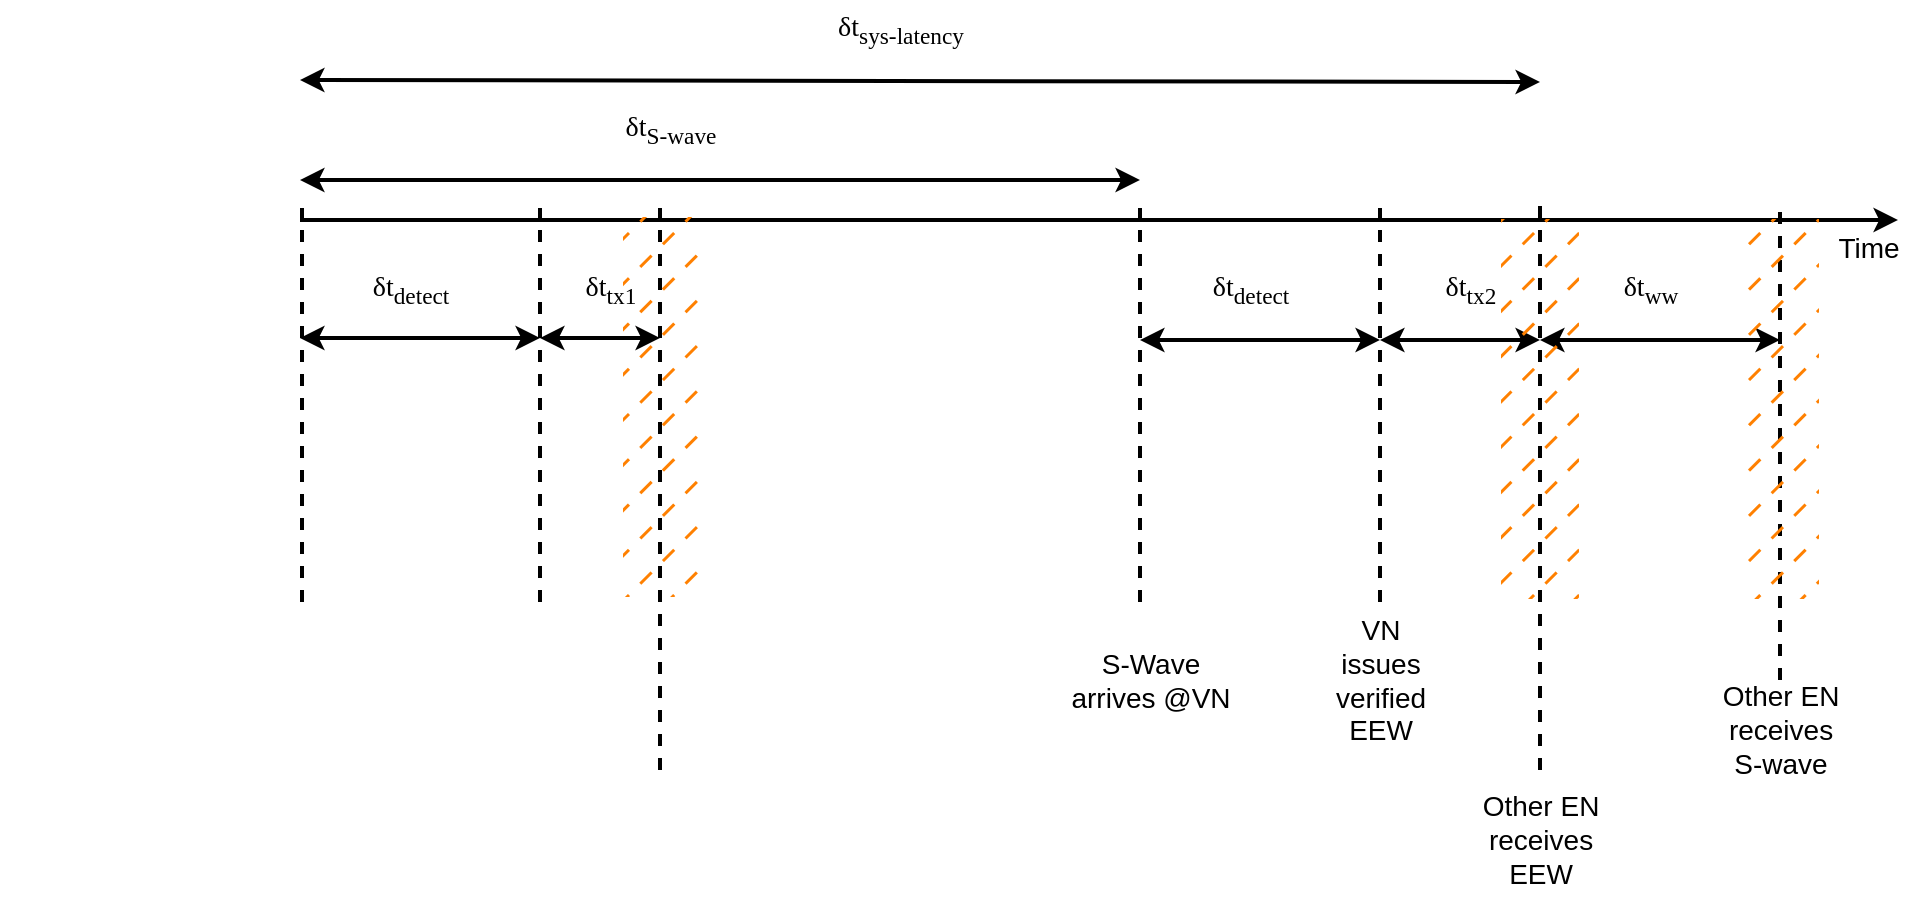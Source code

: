 <mxfile version="24.7.12">
  <diagram name="Page-1" id="aeAW5_11bxjghpqHMXWK">
    <mxGraphModel dx="1725" dy="451" grid="1" gridSize="10" guides="1" tooltips="1" connect="1" arrows="1" fold="1" page="1" pageScale="1" pageWidth="850" pageHeight="1100" math="0" shadow="0">
      <root>
        <mxCell id="0" />
        <mxCell id="1" parent="0" />
        <mxCell id="Bie_e7GvbdLS7ZLmAmvj-1" value="" style="endArrow=classic;html=1;rounded=0;strokeWidth=2;" edge="1" parent="1">
          <mxGeometry width="50" height="50" relative="1" as="geometry">
            <mxPoint x="100" y="330" as="sourcePoint" />
            <mxPoint x="899" y="330" as="targetPoint" />
          </mxGeometry>
        </mxCell>
        <mxCell id="Bie_e7GvbdLS7ZLmAmvj-2" value="Time" style="text;html=1;align=center;verticalAlign=middle;resizable=0;points=[];autosize=1;strokeColor=none;fillColor=none;strokeWidth=3;fontSize=14;" vertex="1" parent="1">
          <mxGeometry x="859" y="329" width="50" height="30" as="geometry" />
        </mxCell>
        <mxCell id="Bie_e7GvbdLS7ZLmAmvj-5" value="" style="endArrow=none;dashed=1;html=1;rounded=0;strokeWidth=2;" edge="1" parent="1">
          <mxGeometry width="50" height="50" relative="1" as="geometry">
            <mxPoint x="840" y="560" as="sourcePoint" />
            <mxPoint x="840" y="324" as="targetPoint" />
          </mxGeometry>
        </mxCell>
        <mxCell id="Bie_e7GvbdLS7ZLmAmvj-6" value="" style="endArrow=none;dashed=1;html=1;rounded=0;strokeWidth=2;" edge="1" parent="1">
          <mxGeometry width="50" height="50" relative="1" as="geometry">
            <mxPoint x="720" y="605" as="sourcePoint" />
            <mxPoint x="720" y="323" as="targetPoint" />
          </mxGeometry>
        </mxCell>
        <mxCell id="Bie_e7GvbdLS7ZLmAmvj-7" value="" style="endArrow=none;dashed=1;html=1;rounded=0;strokeWidth=2;" edge="1" parent="1">
          <mxGeometry width="50" height="50" relative="1" as="geometry">
            <mxPoint x="640" y="521" as="sourcePoint" />
            <mxPoint x="640" y="324" as="targetPoint" />
          </mxGeometry>
        </mxCell>
        <mxCell id="Bie_e7GvbdLS7ZLmAmvj-8" value="" style="endArrow=none;dashed=1;html=1;rounded=0;strokeWidth=2;" edge="1" parent="1">
          <mxGeometry width="50" height="50" relative="1" as="geometry">
            <mxPoint x="520" y="521" as="sourcePoint" />
            <mxPoint x="520" y="324" as="targetPoint" />
          </mxGeometry>
        </mxCell>
        <mxCell id="Bie_e7GvbdLS7ZLmAmvj-15" value="" style="endArrow=none;dashed=1;html=1;rounded=0;strokeWidth=2;" edge="1" parent="1">
          <mxGeometry width="50" height="50" relative="1" as="geometry">
            <mxPoint x="280" y="605" as="sourcePoint" />
            <mxPoint x="280" y="324" as="targetPoint" />
          </mxGeometry>
        </mxCell>
        <mxCell id="Bie_e7GvbdLS7ZLmAmvj-16" value="" style="endArrow=none;dashed=1;html=1;rounded=0;strokeWidth=2;" edge="1" parent="1">
          <mxGeometry width="50" height="50" relative="1" as="geometry">
            <mxPoint x="220" y="521" as="sourcePoint" />
            <mxPoint x="220" y="324" as="targetPoint" />
          </mxGeometry>
        </mxCell>
        <mxCell id="Bie_e7GvbdLS7ZLmAmvj-17" value="" style="endArrow=none;dashed=1;html=1;rounded=0;strokeWidth=2;" edge="1" parent="1">
          <mxGeometry width="50" height="50" relative="1" as="geometry">
            <mxPoint x="101" y="521" as="sourcePoint" />
            <mxPoint x="101" y="324" as="targetPoint" />
          </mxGeometry>
        </mxCell>
        <mxCell id="Bie_e7GvbdLS7ZLmAmvj-18" value="" style="endArrow=classic;startArrow=classic;html=1;rounded=0;strokeWidth=2;" edge="1" parent="1">
          <mxGeometry width="50" height="50" relative="1" as="geometry">
            <mxPoint x="100" y="310" as="sourcePoint" />
            <mxPoint x="520" y="310" as="targetPoint" />
          </mxGeometry>
        </mxCell>
        <mxCell id="Bie_e7GvbdLS7ZLmAmvj-19" value="" style="endArrow=classic;startArrow=classic;html=1;rounded=0;strokeWidth=2;" edge="1" parent="1">
          <mxGeometry width="50" height="50" relative="1" as="geometry">
            <mxPoint x="100" y="260" as="sourcePoint" />
            <mxPoint x="720" y="261" as="targetPoint" />
          </mxGeometry>
        </mxCell>
        <mxCell id="Bie_e7GvbdLS7ZLmAmvj-20" value="" style="endArrow=classic;startArrow=classic;html=1;rounded=0;strokeWidth=2;" edge="1" parent="1">
          <mxGeometry width="50" height="50" relative="1" as="geometry">
            <mxPoint x="220" y="389" as="sourcePoint" />
            <mxPoint x="280" y="389" as="targetPoint" />
            <Array as="points">
              <mxPoint x="250" y="389" />
            </Array>
          </mxGeometry>
        </mxCell>
        <mxCell id="Bie_e7GvbdLS7ZLmAmvj-21" value="" style="endArrow=classic;startArrow=classic;html=1;rounded=0;strokeWidth=2;" edge="1" parent="1">
          <mxGeometry width="50" height="50" relative="1" as="geometry">
            <mxPoint x="100" y="389" as="sourcePoint" />
            <mxPoint x="220" y="389" as="targetPoint" />
            <Array as="points">
              <mxPoint x="120" y="389" />
            </Array>
          </mxGeometry>
        </mxCell>
        <mxCell id="Bie_e7GvbdLS7ZLmAmvj-22" value="" style="endArrow=classic;startArrow=classic;html=1;rounded=0;strokeWidth=2;" edge="1" parent="1">
          <mxGeometry width="50" height="50" relative="1" as="geometry">
            <mxPoint x="520" y="390" as="sourcePoint" />
            <mxPoint x="640" y="390" as="targetPoint" />
            <Array as="points">
              <mxPoint x="550" y="390" />
            </Array>
          </mxGeometry>
        </mxCell>
        <mxCell id="Bie_e7GvbdLS7ZLmAmvj-23" value="" style="endArrow=classic;startArrow=classic;html=1;rounded=0;strokeWidth=2;" edge="1" parent="1">
          <mxGeometry width="50" height="50" relative="1" as="geometry">
            <mxPoint x="720" y="390" as="sourcePoint" />
            <mxPoint x="840" y="390" as="targetPoint" />
            <Array as="points">
              <mxPoint x="750" y="390" />
            </Array>
          </mxGeometry>
        </mxCell>
        <mxCell id="Bie_e7GvbdLS7ZLmAmvj-24" value="" style="endArrow=classic;startArrow=classic;html=1;rounded=0;strokeWidth=2;" edge="1" parent="1">
          <mxGeometry width="50" height="50" relative="1" as="geometry">
            <mxPoint x="640" y="390" as="sourcePoint" />
            <mxPoint x="720" y="390" as="targetPoint" />
            <Array as="points">
              <mxPoint x="670" y="390" />
            </Array>
          </mxGeometry>
        </mxCell>
        <mxCell id="Bie_e7GvbdLS7ZLmAmvj-25" value="&amp;nbsp;" style="text;whiteSpace=wrap;html=1;" vertex="1" parent="1">
          <mxGeometry x="-50" y="430" width="40" height="40" as="geometry" />
        </mxCell>
        <mxCell id="Bie_e7GvbdLS7ZLmAmvj-27" value="&lt;font style=&quot;font-size: 14px;&quot;&gt;δt&lt;sub&gt;ww&lt;/sub&gt;&lt;/font&gt;" style="text;html=1;align=center;verticalAlign=middle;resizable=0;points=[];autosize=1;strokeColor=none;fillColor=none;fontFamily=Tahoma;fontSize=14;" vertex="1" parent="1">
          <mxGeometry x="745" y="350" width="60" height="30" as="geometry" />
        </mxCell>
        <mxCell id="Bie_e7GvbdLS7ZLmAmvj-28" value="&lt;font style=&quot;font-size: 14px;&quot;&gt;δt&lt;sub&gt;tx2&lt;/sub&gt;&lt;/font&gt;" style="text;html=1;align=center;verticalAlign=middle;resizable=0;points=[];autosize=1;strokeColor=none;fillColor=none;fontFamily=Tahoma;fontSize=14;" vertex="1" parent="1">
          <mxGeometry x="660" y="350" width="50" height="30" as="geometry" />
        </mxCell>
        <mxCell id="Bie_e7GvbdLS7ZLmAmvj-29" value="&lt;font style=&quot;font-size: 14px;&quot;&gt;δt&lt;sub&gt;detect&lt;/sub&gt;&lt;/font&gt;" style="text;html=1;align=center;verticalAlign=middle;resizable=0;points=[];autosize=1;strokeColor=none;fillColor=none;fontFamily=Tahoma;fontSize=14;" vertex="1" parent="1">
          <mxGeometry x="540" y="350" width="70" height="30" as="geometry" />
        </mxCell>
        <mxCell id="Bie_e7GvbdLS7ZLmAmvj-30" value="&lt;font style=&quot;font-size: 14px;&quot;&gt;δt&lt;sub&gt;tx1&lt;/sub&gt;&lt;/font&gt;" style="text;html=1;align=center;verticalAlign=middle;resizable=0;points=[];autosize=1;strokeColor=none;fillColor=none;fontFamily=Tahoma;fontSize=14;" vertex="1" parent="1">
          <mxGeometry x="230" y="350" width="50" height="30" as="geometry" />
        </mxCell>
        <mxCell id="Bie_e7GvbdLS7ZLmAmvj-31" value="&lt;font style=&quot;font-size: 14px;&quot;&gt;δt&lt;sub&gt;detect&lt;/sub&gt;&lt;/font&gt;" style="text;html=1;align=center;verticalAlign=middle;resizable=0;points=[];autosize=1;strokeColor=none;fillColor=none;fontFamily=Tahoma;fontSize=14;" vertex="1" parent="1">
          <mxGeometry x="120" y="350" width="70" height="30" as="geometry" />
        </mxCell>
        <mxCell id="Bie_e7GvbdLS7ZLmAmvj-32" value="&lt;font style=&quot;font-size: 14px;&quot;&gt;δt&lt;sub&gt;S-wave&lt;/sub&gt;&lt;/font&gt;" style="text;html=1;align=center;verticalAlign=middle;resizable=0;points=[];autosize=1;strokeColor=none;fillColor=none;fontFamily=Tahoma;fontSize=14;" vertex="1" parent="1">
          <mxGeometry x="245" y="270" width="80" height="30" as="geometry" />
        </mxCell>
        <mxCell id="Bie_e7GvbdLS7ZLmAmvj-33" value="&lt;font style=&quot;font-size: 14px;&quot;&gt;δt&lt;sub&gt;sys-latency&lt;/sub&gt;&lt;/font&gt;" style="text;html=1;align=center;verticalAlign=middle;resizable=0;points=[];autosize=1;strokeColor=none;fillColor=none;fontFamily=Tahoma;fontSize=14;" vertex="1" parent="1">
          <mxGeometry x="350" y="220" width="100" height="30" as="geometry" />
        </mxCell>
        <mxCell id="Bie_e7GvbdLS7ZLmAmvj-34" value="" style="rounded=0;whiteSpace=wrap;html=1;fillStyle=dashed;fillColor=#FF8000;strokeColor=none;dashed=1;dashPattern=1 4;rotation=-90;gradientColor=none;direction=south;allowArrows=1;" vertex="1" parent="1">
          <mxGeometry x="745" y="405" width="190" height="38.99" as="geometry" />
        </mxCell>
        <mxCell id="Bie_e7GvbdLS7ZLmAmvj-39" value="" style="rounded=0;whiteSpace=wrap;html=1;fillStyle=dashed;fillColor=#FF8000;strokeColor=none;dashed=1;dashPattern=1 4;rotation=-90;gradientColor=none;direction=south;allowArrows=1;" vertex="1" parent="1">
          <mxGeometry x="625" y="405" width="190" height="38.99" as="geometry" />
        </mxCell>
        <mxCell id="Bie_e7GvbdLS7ZLmAmvj-40" value="" style="rounded=0;whiteSpace=wrap;html=1;fillStyle=dashed;fillColor=#FF8000;strokeColor=none;dashed=1;dashPattern=1 4;rotation=-90;gradientColor=none;direction=south;allowArrows=1;" vertex="1" parent="1">
          <mxGeometry x="186" y="404" width="190" height="38.99" as="geometry" />
        </mxCell>
        <mxCell id="Bie_e7GvbdLS7ZLmAmvj-42" value="Other EN&lt;br&gt;receives&lt;br&gt;S-wave" style="text;html=1;align=center;verticalAlign=middle;resizable=0;points=[];autosize=1;strokeColor=none;fillColor=none;strokeWidth=3;fontSize=14;" vertex="1" parent="1">
          <mxGeometry x="800" y="555" width="80" height="60" as="geometry" />
        </mxCell>
        <mxCell id="Bie_e7GvbdLS7ZLmAmvj-43" value="Other EN&lt;br&gt;receives&lt;br&gt;EEW" style="text;html=1;align=center;verticalAlign=middle;resizable=0;points=[];autosize=1;strokeColor=none;fillColor=none;strokeWidth=3;fontSize=14;" vertex="1" parent="1">
          <mxGeometry x="680" y="610" width="80" height="60" as="geometry" />
        </mxCell>
        <mxCell id="Bie_e7GvbdLS7ZLmAmvj-44" value="&lt;div&gt;VN&lt;br&gt;issues&lt;br&gt;&lt;/div&gt;verified&lt;br&gt;EEW" style="text;html=1;align=center;verticalAlign=middle;resizable=0;points=[];autosize=1;strokeColor=none;fillColor=none;strokeWidth=3;fontSize=14;" vertex="1" parent="1">
          <mxGeometry x="605" y="520" width="70" height="80" as="geometry" />
        </mxCell>
        <mxCell id="Bie_e7GvbdLS7ZLmAmvj-45" value="&lt;div&gt;S-Wave&lt;/div&gt;&lt;div&gt;arrives @VN&lt;br&gt;&lt;/div&gt;" style="text;html=1;align=center;verticalAlign=middle;resizable=0;points=[];autosize=1;strokeColor=none;fillColor=none;strokeWidth=3;fontSize=14;" vertex="1" parent="1">
          <mxGeometry x="475" y="535" width="100" height="50" as="geometry" />
        </mxCell>
      </root>
    </mxGraphModel>
  </diagram>
</mxfile>
